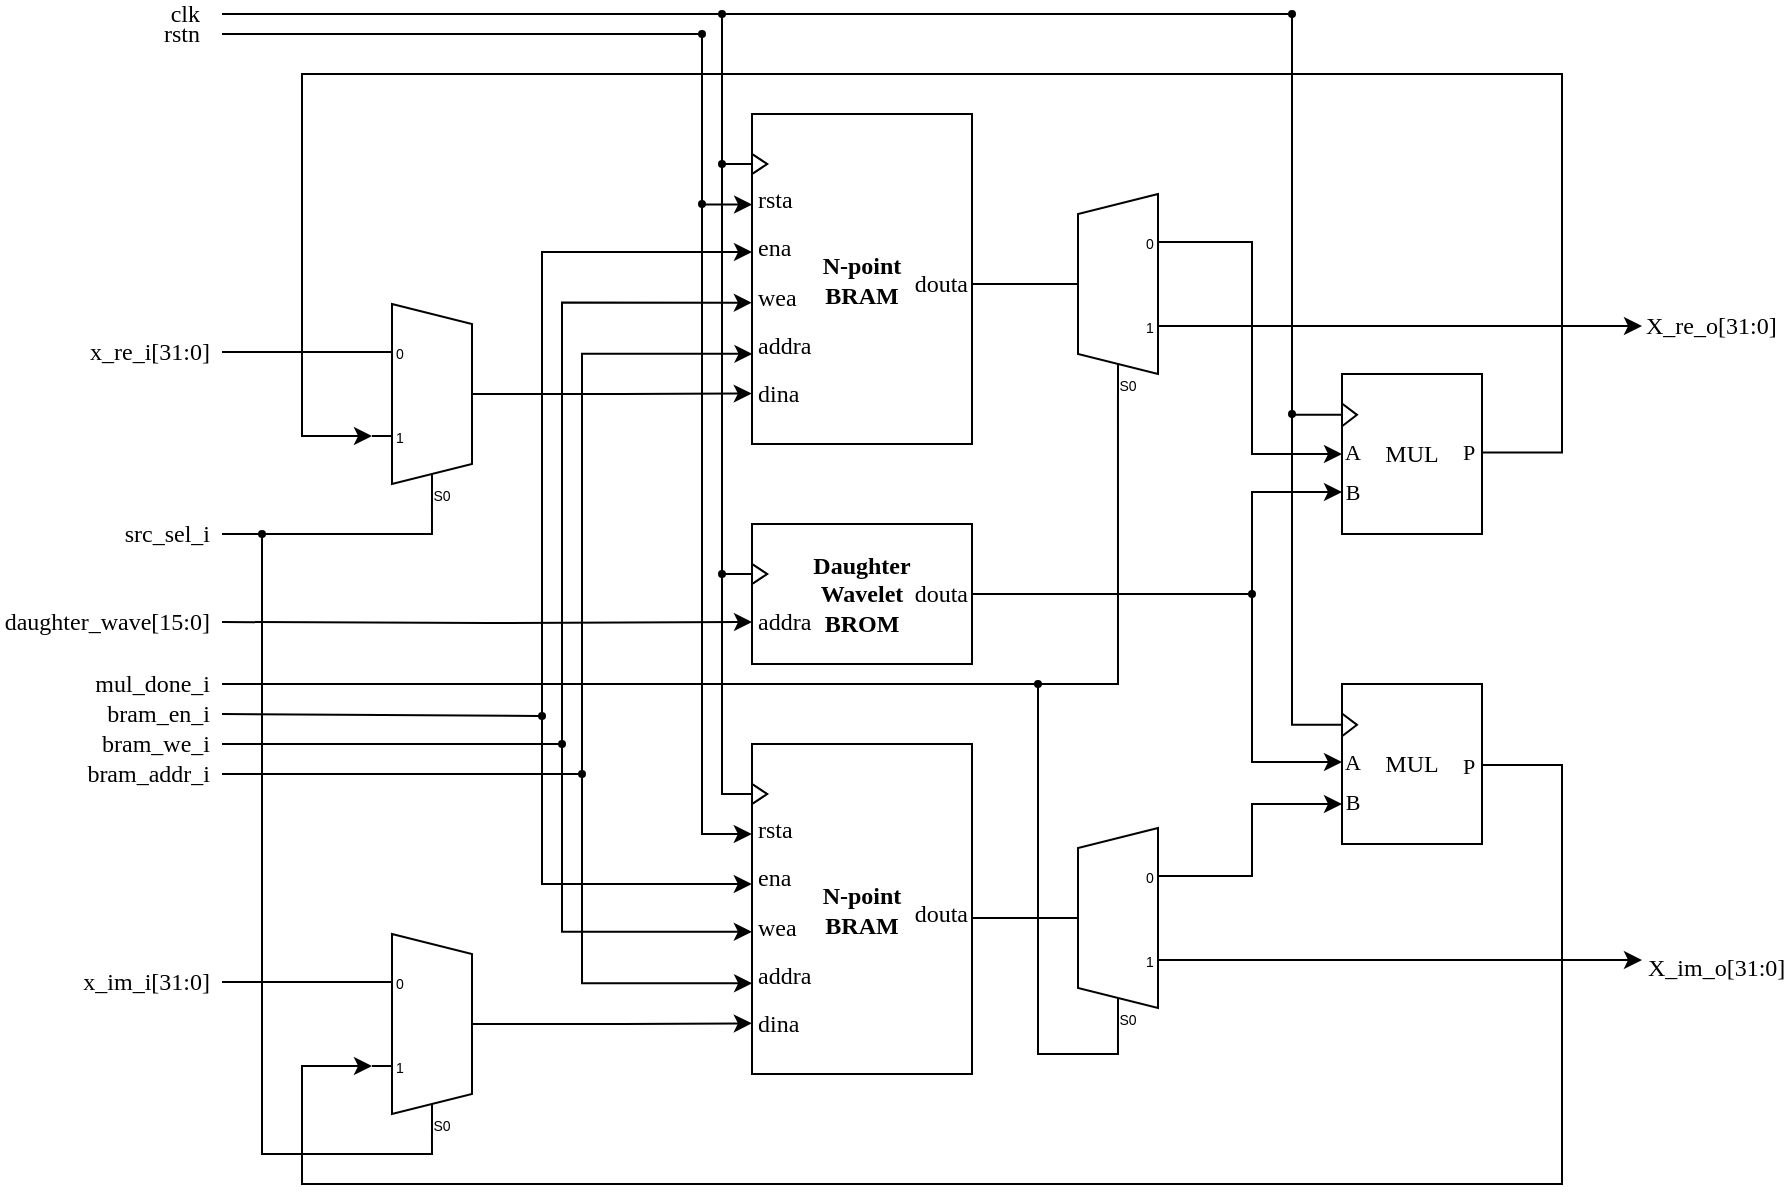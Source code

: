 <mxfile version="26.0.16">
  <diagram name="Page-1" id="Juiqj6YkxCS37qnOwY-p">
    <mxGraphModel dx="1247" dy="666" grid="1" gridSize="5" guides="1" tooltips="1" connect="1" arrows="1" fold="1" page="1" pageScale="1" pageWidth="850" pageHeight="1100" math="0" shadow="0">
      <root>
        <mxCell id="0" />
        <mxCell id="1" parent="0" />
        <mxCell id="n15t3PWzXRXZYpA_dQfd-8" value="&lt;div&gt;&lt;b&gt;Daughter&lt;/b&gt;&lt;/div&gt;&lt;div&gt;&lt;b&gt;Wavelet&lt;/b&gt;&lt;/div&gt;&lt;div&gt;&lt;b&gt;BROM&lt;/b&gt;&lt;/div&gt;" style="rounded=0;whiteSpace=wrap;html=1;fontFamily=NewsGotT;verticalAlign=middle;" vertex="1" parent="1">
          <mxGeometry x="365" y="295" width="110" height="70" as="geometry" />
        </mxCell>
        <mxCell id="6dm7ZZ2Ce49l9A71G7zG-26" value="rsta" style="text;html=1;align=left;verticalAlign=middle;resizable=0;points=[];autosize=1;strokeColor=none;fillColor=none;spacing=0;fontFamily=NewsGotT;spacingLeft=3;spacingRight=-10;spacingBottom=-2;spacingTop=-2;" parent="1" vertex="1">
          <mxGeometry x="370" y="128" width="25" height="20" as="geometry" />
        </mxCell>
        <mxCell id="6dm7ZZ2Ce49l9A71G7zG-27" value="" style="triangle;whiteSpace=wrap;html=1;fontFamily=NewsGotT;movable=1;resizable=1;rotatable=1;deletable=1;editable=1;locked=0;connectable=1;container=0;points=[];" parent="1" vertex="1">
          <mxGeometry x="370" y="115" width="7.5" height="10" as="geometry" />
        </mxCell>
        <mxCell id="6dm7ZZ2Ce49l9A71G7zG-28" value="ena" style="text;html=1;align=left;verticalAlign=middle;resizable=0;points=[];autosize=1;strokeColor=none;fillColor=none;spacing=0;fontFamily=NewsGotT;spacingLeft=3;spacingRight=-10;spacingBottom=-2;spacingTop=-2;" parent="1" vertex="1">
          <mxGeometry x="370" y="152" width="20" height="20" as="geometry" />
        </mxCell>
        <mxCell id="6dm7ZZ2Ce49l9A71G7zG-29" value="wea" style="text;html=1;align=left;verticalAlign=middle;resizable=0;points=[];autosize=1;strokeColor=none;fillColor=none;spacing=0;fontFamily=NewsGotT;spacingLeft=3;spacingRight=-10;spacingBottom=-2;spacingTop=-2;" parent="1" vertex="1">
          <mxGeometry x="370" y="177" width="25" height="20" as="geometry" />
        </mxCell>
        <mxCell id="6dm7ZZ2Ce49l9A71G7zG-30" value="addra" style="text;html=1;align=left;verticalAlign=middle;resizable=0;points=[];autosize=1;strokeColor=none;fillColor=none;fontFamily=NewsGotT;fontSize=12;fontColor=default;spacing=0;spacingLeft=3;spacingRight=-10;spacingBottom=-2;spacingTop=-2;" parent="1" vertex="1">
          <mxGeometry x="370" y="201" width="30" height="20" as="geometry" />
        </mxCell>
        <mxCell id="6dm7ZZ2Ce49l9A71G7zG-31" value="dina" style="text;html=1;align=left;verticalAlign=middle;resizable=0;points=[];autosize=1;strokeColor=none;fillColor=none;fontFamily=NewsGotT;fontSize=12;fontColor=default;spacing=0;spacingLeft=3;spacingRight=-10;spacingBottom=-2;spacingTop=-2;" parent="1" vertex="1">
          <mxGeometry x="370" y="225" width="25" height="20" as="geometry" />
        </mxCell>
        <mxCell id="6dm7ZZ2Ce49l9A71G7zG-32" value="" style="triangle;whiteSpace=wrap;html=1;fontFamily=NewsGotT;movable=1;resizable=1;rotatable=1;deletable=1;editable=1;locked=0;connectable=1;container=0;points=[[0,0.5,0,0,0]];" parent="1" vertex="1">
          <mxGeometry x="370" y="115" width="7.5" height="10" as="geometry" />
        </mxCell>
        <mxCell id="6dm7ZZ2Ce49l9A71G7zG-46" value="x_re_i[31:0]" style="edgeStyle=orthogonalEdgeStyle;rounded=0;orthogonalLoop=1;jettySize=auto;html=1;entryX=0;entryY=0.21;entryDx=0;entryDy=3;entryPerimeter=0;endArrow=none;endFill=0;align=right;fontSize=12;fontFamily=NewsGotT;" parent="1" target="6dm7ZZ2Ce49l9A71G7zG-1" edge="1">
          <mxGeometry x="-1" y="5" relative="1" as="geometry">
            <mxPoint x="100" y="209" as="sourcePoint" />
            <Array as="points">
              <mxPoint x="138" y="209" />
            </Array>
            <mxPoint x="-5" y="5" as="offset" />
          </mxGeometry>
        </mxCell>
        <mxCell id="6dm7ZZ2Ce49l9A71G7zG-155" value="src_sel_i" style="edgeStyle=orthogonalEdgeStyle;rounded=0;orthogonalLoop=1;jettySize=auto;html=1;exitX=0.333;exitY=1;exitDx=10;exitDy=0;exitPerimeter=0;entryX=0.333;entryY=1;entryDx=10;entryDy=0;entryPerimeter=0;endArrow=none;endFill=0;align=right;fontFamily=NewsGotT;fontSize=12;" parent="1" target="6dm7ZZ2Ce49l9A71G7zG-1" edge="1">
          <mxGeometry x="-1" y="-5" relative="1" as="geometry">
            <mxPoint x="100" y="300" as="sourcePoint" />
            <Array as="points">
              <mxPoint x="205" y="300" />
            </Array>
            <mxPoint x="-5" y="-5" as="offset" />
          </mxGeometry>
        </mxCell>
        <mxCell id="6dm7ZZ2Ce49l9A71G7zG-1" value="" style="shadow=0;dashed=0;align=center;html=1;strokeWidth=1;shape=mxgraph.electrical.abstract.mux2;whiteSpace=wrap;fontFamily=NewsGotT;fontSize=14;" parent="1" vertex="1">
          <mxGeometry x="175" y="185" width="60" height="100" as="geometry" />
        </mxCell>
        <mxCell id="6dm7ZZ2Ce49l9A71G7zG-2" value="&lt;b&gt;N-point&lt;br&gt;BRAM&lt;/b&gt;" style="rounded=0;whiteSpace=wrap;html=1;fontFamily=NewsGotT;verticalAlign=middle;" parent="1" vertex="1">
          <mxGeometry x="365" y="90" width="110" height="165" as="geometry" />
        </mxCell>
        <mxCell id="6dm7ZZ2Ce49l9A71G7zG-3" value="rsta" style="text;html=1;align=left;verticalAlign=middle;resizable=0;points=[];autosize=1;strokeColor=none;fillColor=none;spacing=0;fontFamily=NewsGotT;spacingLeft=3;spacingRight=-10;spacingBottom=-2;spacingTop=-2;" parent="1" vertex="1">
          <mxGeometry x="365" y="123" width="25" height="20" as="geometry" />
        </mxCell>
        <mxCell id="6dm7ZZ2Ce49l9A71G7zG-4" value="" style="triangle;whiteSpace=wrap;html=1;fontFamily=NewsGotT;movable=1;resizable=1;rotatable=1;deletable=1;editable=1;locked=0;connectable=1;container=0;points=[];" parent="1" vertex="1">
          <mxGeometry x="365" y="110" width="7.5" height="10" as="geometry" />
        </mxCell>
        <mxCell id="6dm7ZZ2Ce49l9A71G7zG-5" value="ena" style="text;html=1;align=left;verticalAlign=middle;resizable=0;points=[];autosize=1;strokeColor=none;fillColor=none;spacing=0;fontFamily=NewsGotT;spacingLeft=3;spacingRight=-10;spacingBottom=-2;spacingTop=-2;" parent="1" vertex="1">
          <mxGeometry x="365" y="147" width="20" height="20" as="geometry" />
        </mxCell>
        <mxCell id="6dm7ZZ2Ce49l9A71G7zG-6" value="wea" style="text;html=1;align=left;verticalAlign=middle;resizable=0;points=[];autosize=1;strokeColor=none;fillColor=none;spacing=0;fontFamily=NewsGotT;spacingLeft=3;spacingRight=-10;spacingBottom=-2;spacingTop=-2;" parent="1" vertex="1">
          <mxGeometry x="365" y="172" width="25" height="20" as="geometry" />
        </mxCell>
        <mxCell id="6dm7ZZ2Ce49l9A71G7zG-7" value="addra" style="text;html=1;align=left;verticalAlign=middle;resizable=0;points=[];autosize=1;strokeColor=none;fillColor=none;fontFamily=NewsGotT;fontSize=12;fontColor=default;spacing=0;spacingLeft=3;spacingRight=-10;spacingBottom=-2;spacingTop=-2;" parent="1" vertex="1">
          <mxGeometry x="365" y="196" width="30" height="20" as="geometry" />
        </mxCell>
        <mxCell id="6dm7ZZ2Ce49l9A71G7zG-8" value="dina" style="text;html=1;align=left;verticalAlign=middle;resizable=0;points=[];autosize=1;strokeColor=none;fillColor=none;fontFamily=NewsGotT;fontSize=12;fontColor=default;spacing=0;spacingLeft=3;spacingRight=-10;spacingBottom=-2;spacingTop=-2;" parent="1" vertex="1">
          <mxGeometry x="365" y="220" width="25" height="20" as="geometry" />
        </mxCell>
        <mxCell id="6dm7ZZ2Ce49l9A71G7zG-9" value="" style="triangle;whiteSpace=wrap;html=1;fontFamily=NewsGotT;movable=1;resizable=1;rotatable=1;deletable=1;editable=1;locked=0;connectable=1;container=0;points=[[0,0.5,0,0,0]];" parent="1" vertex="1">
          <mxGeometry x="365" y="110" width="7.5" height="10" as="geometry" />
        </mxCell>
        <mxCell id="6dm7ZZ2Ce49l9A71G7zG-11" value="douta" style="text;html=1;align=right;verticalAlign=middle;resizable=0;points=[];autosize=1;strokeColor=none;fillColor=none;fontFamily=NewsGotT;fontSize=12;fontColor=default;spacing=0;spacingRight=3;spacingLeft=-9;spacingBottom=-2;spacingTop=-2;" parent="1" vertex="1">
          <mxGeometry x="445" y="165" width="30" height="20" as="geometry" />
        </mxCell>
        <mxCell id="6dm7ZZ2Ce49l9A71G7zG-19" value="clk" style="endArrow=none;html=1;rounded=0;align=right;fontFamily=NewsGotT;fontSize=12;" parent="1" edge="1">
          <mxGeometry x="-1" y="-10" width="50" height="50" relative="1" as="geometry">
            <mxPoint x="100" y="40" as="sourcePoint" />
            <mxPoint x="635" y="40" as="targetPoint" />
            <mxPoint x="-10" y="-10" as="offset" />
          </mxGeometry>
        </mxCell>
        <mxCell id="6dm7ZZ2Ce49l9A71G7zG-20" value="rstn" style="endArrow=none;html=1;rounded=0;align=right;labelBackgroundColor=none;fontFamily=NewsGotT;fontSize=12;" parent="1" edge="1">
          <mxGeometry x="-1" y="-10" width="50" height="50" relative="1" as="geometry">
            <mxPoint x="100" y="50" as="sourcePoint" />
            <mxPoint x="340" y="50" as="targetPoint" />
            <mxPoint x="-10" y="-10" as="offset" />
          </mxGeometry>
        </mxCell>
        <mxCell id="6dm7ZZ2Ce49l9A71G7zG-21" value="" style="endArrow=none;html=1;rounded=0;entryX=0;entryY=0.5;entryDx=0;entryDy=0;entryPerimeter=0;edgeStyle=orthogonalEdgeStyle;startArrow=oval;startFill=1;startSize=3;fontFamily=NewsGotT;" parent="1" target="6dm7ZZ2Ce49l9A71G7zG-9" edge="1">
          <mxGeometry width="50" height="50" relative="1" as="geometry">
            <mxPoint x="350" y="40" as="sourcePoint" />
            <mxPoint x="345" y="120" as="targetPoint" />
            <Array as="points">
              <mxPoint x="350" y="40" />
              <mxPoint x="350" y="115" />
            </Array>
          </mxGeometry>
        </mxCell>
        <mxCell id="6dm7ZZ2Ce49l9A71G7zG-23" value="" style="endArrow=classic;html=1;rounded=0;edgeStyle=orthogonalEdgeStyle;startArrow=oval;startFill=1;startSize=3;entryX=0.002;entryY=0.612;entryDx=0;entryDy=0;entryPerimeter=0;endFill=1;fontFamily=NewsGotT;" parent="1" target="6dm7ZZ2Ce49l9A71G7zG-3" edge="1">
          <mxGeometry width="50" height="50" relative="1" as="geometry">
            <mxPoint x="340" y="50" as="sourcePoint" />
            <mxPoint x="365" y="134" as="targetPoint" />
            <Array as="points">
              <mxPoint x="340" y="50" />
              <mxPoint x="340" y="135" />
            </Array>
          </mxGeometry>
        </mxCell>
        <mxCell id="6dm7ZZ2Ce49l9A71G7zG-42" style="edgeStyle=orthogonalEdgeStyle;rounded=0;orthogonalLoop=1;jettySize=auto;html=1;exitX=1;exitY=0.5;exitDx=0;exitDy=-5;exitPerimeter=0;entryX=-0.005;entryY=0.489;entryDx=0;entryDy=0;entryPerimeter=0;fontFamily=NewsGotT;" parent="1" source="6dm7ZZ2Ce49l9A71G7zG-1" target="6dm7ZZ2Ce49l9A71G7zG-8" edge="1">
          <mxGeometry relative="1" as="geometry" />
        </mxCell>
        <mxCell id="6dm7ZZ2Ce49l9A71G7zG-44" value="" style="shadow=0;dashed=0;align=center;html=1;strokeWidth=1;shape=mxgraph.electrical.abstract.mux2;operation=demux;whiteSpace=wrap;fontFamily=NewsGotT;fontSize=14;" parent="1" vertex="1">
          <mxGeometry x="518" y="130" width="60" height="100" as="geometry" />
        </mxCell>
        <mxCell id="6dm7ZZ2Ce49l9A71G7zG-45" style="edgeStyle=orthogonalEdgeStyle;rounded=0;orthogonalLoop=1;jettySize=auto;html=1;entryX=0;entryY=0.45;entryDx=0;entryDy=0;entryPerimeter=0;endArrow=none;endFill=0;fontFamily=NewsGotT;" parent="1" source="6dm7ZZ2Ce49l9A71G7zG-11" target="6dm7ZZ2Ce49l9A71G7zG-44" edge="1">
          <mxGeometry relative="1" as="geometry" />
        </mxCell>
        <mxCell id="6dm7ZZ2Ce49l9A71G7zG-47" value="rsta" style="text;html=1;align=left;verticalAlign=middle;resizable=0;points=[];autosize=1;strokeColor=none;fillColor=none;spacing=0;fontFamily=NewsGotT;spacingLeft=3;spacingRight=-10;spacingBottom=-2;spacingTop=-2;" parent="1" vertex="1">
          <mxGeometry x="370" y="443" width="25" height="20" as="geometry" />
        </mxCell>
        <mxCell id="6dm7ZZ2Ce49l9A71G7zG-48" value="" style="triangle;whiteSpace=wrap;html=1;fontFamily=NewsGotT;movable=1;resizable=1;rotatable=1;deletable=1;editable=1;locked=0;connectable=1;container=0;points=[];" parent="1" vertex="1">
          <mxGeometry x="370" y="430" width="7.5" height="10" as="geometry" />
        </mxCell>
        <mxCell id="6dm7ZZ2Ce49l9A71G7zG-49" value="ena" style="text;html=1;align=left;verticalAlign=middle;resizable=0;points=[];autosize=1;strokeColor=none;fillColor=none;spacing=0;fontFamily=NewsGotT;spacingLeft=3;spacingRight=-10;spacingBottom=-2;spacingTop=-2;" parent="1" vertex="1">
          <mxGeometry x="370" y="467" width="20" height="20" as="geometry" />
        </mxCell>
        <mxCell id="6dm7ZZ2Ce49l9A71G7zG-50" value="wea" style="text;html=1;align=left;verticalAlign=middle;resizable=0;points=[];autosize=1;strokeColor=none;fillColor=none;spacing=0;fontFamily=NewsGotT;spacingLeft=3;spacingRight=-10;spacingBottom=-2;spacingTop=-2;" parent="1" vertex="1">
          <mxGeometry x="370" y="492" width="25" height="20" as="geometry" />
        </mxCell>
        <mxCell id="6dm7ZZ2Ce49l9A71G7zG-51" value="addra" style="text;html=1;align=left;verticalAlign=middle;resizable=0;points=[];autosize=1;strokeColor=none;fillColor=none;fontFamily=NewsGotT;fontSize=12;fontColor=default;spacing=0;spacingLeft=3;spacingRight=-10;spacingBottom=-2;spacingTop=-2;" parent="1" vertex="1">
          <mxGeometry x="370" y="516" width="30" height="20" as="geometry" />
        </mxCell>
        <mxCell id="6dm7ZZ2Ce49l9A71G7zG-52" value="dina" style="text;html=1;align=left;verticalAlign=middle;resizable=0;points=[];autosize=1;strokeColor=none;fillColor=none;fontFamily=NewsGotT;fontSize=12;fontColor=default;spacing=0;spacingLeft=3;spacingRight=-10;spacingBottom=-2;spacingTop=-2;" parent="1" vertex="1">
          <mxGeometry x="370" y="540" width="25" height="20" as="geometry" />
        </mxCell>
        <mxCell id="6dm7ZZ2Ce49l9A71G7zG-53" value="" style="triangle;whiteSpace=wrap;html=1;fontFamily=NewsGotT;movable=1;resizable=1;rotatable=1;deletable=1;editable=1;locked=0;connectable=1;container=0;points=[[0,0.5,0,0,0]];" parent="1" vertex="1">
          <mxGeometry x="370" y="430" width="7.5" height="10" as="geometry" />
        </mxCell>
        <mxCell id="6dm7ZZ2Ce49l9A71G7zG-60" value="&lt;b&gt;N-point&lt;br&gt;BRAM&lt;/b&gt;" style="rounded=0;whiteSpace=wrap;html=1;fontFamily=NewsGotT;verticalAlign=middle;" parent="1" vertex="1">
          <mxGeometry x="365" y="405" width="110" height="165" as="geometry" />
        </mxCell>
        <mxCell id="6dm7ZZ2Ce49l9A71G7zG-61" value="rsta" style="text;html=1;align=left;verticalAlign=middle;resizable=0;points=[];autosize=1;strokeColor=none;fillColor=none;spacing=0;fontFamily=NewsGotT;spacingLeft=3;spacingRight=-10;spacingBottom=-2;spacingTop=-2;" parent="1" vertex="1">
          <mxGeometry x="365" y="438" width="25" height="20" as="geometry" />
        </mxCell>
        <mxCell id="6dm7ZZ2Ce49l9A71G7zG-62" value="" style="triangle;whiteSpace=wrap;html=1;fontFamily=NewsGotT;movable=1;resizable=1;rotatable=1;deletable=1;editable=1;locked=0;connectable=1;container=0;points=[];" parent="1" vertex="1">
          <mxGeometry x="365" y="425" width="7.5" height="10" as="geometry" />
        </mxCell>
        <mxCell id="6dm7ZZ2Ce49l9A71G7zG-63" value="ena" style="text;html=1;align=left;verticalAlign=middle;resizable=0;points=[];autosize=1;strokeColor=none;fillColor=none;spacing=0;fontFamily=NewsGotT;spacingLeft=3;spacingRight=-10;spacingBottom=-2;spacingTop=-2;" parent="1" vertex="1">
          <mxGeometry x="365" y="462" width="20" height="20" as="geometry" />
        </mxCell>
        <mxCell id="6dm7ZZ2Ce49l9A71G7zG-64" value="wea" style="text;html=1;align=left;verticalAlign=middle;resizable=0;points=[];autosize=1;strokeColor=none;fillColor=none;spacing=0;fontFamily=NewsGotT;spacingLeft=3;spacingRight=-10;spacingBottom=-2;spacingTop=-2;" parent="1" vertex="1">
          <mxGeometry x="365" y="487" width="25" height="20" as="geometry" />
        </mxCell>
        <mxCell id="6dm7ZZ2Ce49l9A71G7zG-65" value="addra" style="text;html=1;align=left;verticalAlign=middle;resizable=0;points=[];autosize=1;strokeColor=none;fillColor=none;fontFamily=NewsGotT;fontSize=12;fontColor=default;spacing=0;spacingLeft=3;spacingRight=-10;spacingBottom=-2;spacingTop=-2;" parent="1" vertex="1">
          <mxGeometry x="365" y="511" width="30" height="20" as="geometry" />
        </mxCell>
        <mxCell id="6dm7ZZ2Ce49l9A71G7zG-66" value="dina" style="text;html=1;align=left;verticalAlign=middle;resizable=0;points=[];autosize=1;strokeColor=none;fillColor=none;fontFamily=NewsGotT;fontSize=12;fontColor=default;spacing=0;spacingLeft=3;spacingRight=-10;spacingBottom=-2;spacingTop=-2;" parent="1" vertex="1">
          <mxGeometry x="365" y="535" width="25" height="20" as="geometry" />
        </mxCell>
        <mxCell id="6dm7ZZ2Ce49l9A71G7zG-67" value="" style="triangle;whiteSpace=wrap;html=1;fontFamily=NewsGotT;movable=1;resizable=1;rotatable=1;deletable=1;editable=1;locked=0;connectable=1;container=0;points=[[0,0.5,0,0,0]];" parent="1" vertex="1">
          <mxGeometry x="365" y="425" width="7.5" height="10" as="geometry" />
        </mxCell>
        <mxCell id="6dm7ZZ2Ce49l9A71G7zG-68" value="douta" style="text;html=1;align=right;verticalAlign=middle;resizable=0;points=[];autosize=1;strokeColor=none;fillColor=none;fontFamily=NewsGotT;fontSize=12;fontColor=default;spacing=0;spacingRight=3;spacingLeft=-9;spacingBottom=-2;spacingTop=-2;" parent="1" vertex="1">
          <mxGeometry x="445" y="480" width="30" height="20" as="geometry" />
        </mxCell>
        <mxCell id="6dm7ZZ2Ce49l9A71G7zG-76" value="" style="endArrow=classic;html=1;rounded=0;edgeStyle=orthogonalEdgeStyle;startArrow=oval;startFill=1;startSize=3;entryX=-0.004;entryY=0.617;entryDx=0;entryDy=0;entryPerimeter=0;endFill=1;fontFamily=NewsGotT;" parent="1" target="6dm7ZZ2Ce49l9A71G7zG-61" edge="1">
          <mxGeometry width="50" height="50" relative="1" as="geometry">
            <mxPoint x="340" y="135" as="sourcePoint" />
            <mxPoint x="365" y="403.01" as="targetPoint" />
            <Array as="points">
              <mxPoint x="340" y="450" />
              <mxPoint x="365" y="450" />
            </Array>
          </mxGeometry>
        </mxCell>
        <mxCell id="6dm7ZZ2Ce49l9A71G7zG-78" value="" style="endArrow=none;html=1;rounded=0;entryX=0;entryY=0.5;entryDx=0;entryDy=0;entryPerimeter=0;edgeStyle=orthogonalEdgeStyle;startArrow=oval;startFill=1;startSize=3;fontFamily=NewsGotT;" parent="1" target="6dm7ZZ2Ce49l9A71G7zG-67" edge="1">
          <mxGeometry width="50" height="50" relative="1" as="geometry">
            <mxPoint x="350" y="320" as="sourcePoint" />
            <mxPoint x="365" y="387" as="targetPoint" />
            <Array as="points">
              <mxPoint x="350" y="430" />
            </Array>
          </mxGeometry>
        </mxCell>
        <mxCell id="6dm7ZZ2Ce49l9A71G7zG-81" value="x_im_i[31:0]" style="edgeStyle=orthogonalEdgeStyle;rounded=0;orthogonalLoop=1;jettySize=auto;html=1;entryX=0;entryY=0.21;entryDx=0;entryDy=3;entryPerimeter=0;endArrow=none;endFill=0;align=right;fontSize=12;fontFamily=NewsGotT;" parent="1" target="6dm7ZZ2Ce49l9A71G7zG-82" edge="1">
          <mxGeometry x="-1" y="5" relative="1" as="geometry">
            <mxPoint x="100" y="524" as="sourcePoint" />
            <Array as="points">
              <mxPoint x="138" y="524" />
            </Array>
            <mxPoint x="-5" y="5" as="offset" />
          </mxGeometry>
        </mxCell>
        <mxCell id="6dm7ZZ2Ce49l9A71G7zG-82" value="" style="shadow=0;dashed=0;align=center;html=1;strokeWidth=1;shape=mxgraph.electrical.abstract.mux2;whiteSpace=wrap;fontFamily=NewsGotT;fontSize=14;" parent="1" vertex="1">
          <mxGeometry x="175" y="500" width="60" height="100" as="geometry" />
        </mxCell>
        <mxCell id="6dm7ZZ2Ce49l9A71G7zG-83" style="edgeStyle=orthogonalEdgeStyle;rounded=0;orthogonalLoop=1;jettySize=auto;html=1;exitX=1;exitY=0.5;exitDx=0;exitDy=-5;exitPerimeter=0;entryX=-0.004;entryY=0.484;entryDx=0;entryDy=0;entryPerimeter=0;fontFamily=NewsGotT;" parent="1" source="6dm7ZZ2Ce49l9A71G7zG-82" target="6dm7ZZ2Ce49l9A71G7zG-66" edge="1">
          <mxGeometry relative="1" as="geometry" />
        </mxCell>
        <mxCell id="6dm7ZZ2Ce49l9A71G7zG-118" value="X_im_o[31:0]" style="edgeStyle=orthogonalEdgeStyle;rounded=0;orthogonalLoop=1;jettySize=auto;html=1;exitX=1;exitY=0.63;exitDx=0;exitDy=3;exitPerimeter=0;align=left;fontFamily=NewsGotT;fontSize=12;" parent="1" source="6dm7ZZ2Ce49l9A71G7zG-84" edge="1">
          <mxGeometry x="1.0" y="-5" relative="1" as="geometry">
            <mxPoint x="810" y="513" as="targetPoint" />
            <Array as="points">
              <mxPoint x="810" y="513" />
            </Array>
            <mxPoint x="1" y="4" as="offset" />
          </mxGeometry>
        </mxCell>
        <mxCell id="6dm7ZZ2Ce49l9A71G7zG-84" value="" style="shadow=0;dashed=0;align=center;html=1;strokeWidth=1;shape=mxgraph.electrical.abstract.mux2;operation=demux;whiteSpace=wrap;fontFamily=NewsGotT;fontSize=14;" parent="1" vertex="1">
          <mxGeometry x="518" y="447" width="60" height="100" as="geometry" />
        </mxCell>
        <mxCell id="6dm7ZZ2Ce49l9A71G7zG-85" style="edgeStyle=orthogonalEdgeStyle;rounded=0;orthogonalLoop=1;jettySize=auto;html=1;entryX=0;entryY=0.45;entryDx=0;entryDy=0;entryPerimeter=0;endArrow=none;endFill=0;fontFamily=NewsGotT;" parent="1" target="6dm7ZZ2Ce49l9A71G7zG-84" edge="1">
          <mxGeometry relative="1" as="geometry">
            <mxPoint x="475" y="492" as="sourcePoint" />
            <Array as="points">
              <mxPoint x="475" y="492" />
            </Array>
          </mxGeometry>
        </mxCell>
        <mxCell id="6dm7ZZ2Ce49l9A71G7zG-124" style="edgeStyle=orthogonalEdgeStyle;rounded=0;orthogonalLoop=1;jettySize=auto;html=1;exitX=1;exitY=0.21;exitDx=0;exitDy=3;exitPerimeter=0;fontFamily=NewsGotT;" parent="1" source="6dm7ZZ2Ce49l9A71G7zG-44" target="n15t3PWzXRXZYpA_dQfd-19" edge="1">
          <mxGeometry relative="1" as="geometry">
            <Array as="points">
              <mxPoint x="615" y="154" />
              <mxPoint x="615" y="260" />
            </Array>
            <mxPoint x="625" y="340" as="targetPoint" />
          </mxGeometry>
        </mxCell>
        <mxCell id="6dm7ZZ2Ce49l9A71G7zG-125" value="" style="endArrow=none;html=1;rounded=0;edgeStyle=orthogonalEdgeStyle;startArrow=oval;startFill=1;startSize=3;fontFamily=NewsGotT;entryX=0;entryY=0.5;entryDx=0;entryDy=0;entryPerimeter=0;" parent="1" target="n15t3PWzXRXZYpA_dQfd-23" edge="1">
          <mxGeometry width="50" height="50" relative="1" as="geometry">
            <mxPoint x="635" y="40" as="sourcePoint" />
            <mxPoint x="695" y="250" as="targetPoint" />
            <Array as="points">
              <mxPoint x="635" y="40" />
              <mxPoint x="635" y="240" />
            </Array>
          </mxGeometry>
        </mxCell>
        <mxCell id="6dm7ZZ2Ce49l9A71G7zG-128" style="edgeStyle=orthogonalEdgeStyle;rounded=0;orthogonalLoop=1;jettySize=auto;html=1;exitX=1;exitY=0.21;exitDx=0;exitDy=3;exitPerimeter=0;fontFamily=NewsGotT;" parent="1" source="6dm7ZZ2Ce49l9A71G7zG-84" target="n15t3PWzXRXZYpA_dQfd-42" edge="1">
          <mxGeometry relative="1" as="geometry">
            <Array as="points">
              <mxPoint x="615" y="471" />
              <mxPoint x="615" y="435" />
            </Array>
            <mxPoint x="693" y="425" as="targetPoint" />
          </mxGeometry>
        </mxCell>
        <mxCell id="6dm7ZZ2Ce49l9A71G7zG-130" style="edgeStyle=orthogonalEdgeStyle;rounded=0;orthogonalLoop=1;jettySize=auto;html=1;entryX=0;entryY=0.63;entryDx=0;entryDy=3;entryPerimeter=0;fontFamily=NewsGotT;" parent="1" source="n15t3PWzXRXZYpA_dQfd-21" target="6dm7ZZ2Ce49l9A71G7zG-1" edge="1">
          <mxGeometry relative="1" as="geometry">
            <mxPoint x="120" y="251" as="targetPoint" />
            <Array as="points">
              <mxPoint x="770" y="259" />
              <mxPoint x="770" y="70" />
              <mxPoint x="140" y="70" />
              <mxPoint x="140" y="251" />
            </Array>
            <mxPoint x="883" y="280" as="sourcePoint" />
          </mxGeometry>
        </mxCell>
        <mxCell id="6dm7ZZ2Ce49l9A71G7zG-132" style="edgeStyle=orthogonalEdgeStyle;rounded=0;orthogonalLoop=1;jettySize=auto;html=1;entryX=0;entryY=0.63;entryDx=0;entryDy=3;entryPerimeter=0;fontFamily=NewsGotT;" parent="1" source="n15t3PWzXRXZYpA_dQfd-44" target="6dm7ZZ2Ce49l9A71G7zG-82" edge="1">
          <mxGeometry relative="1" as="geometry">
            <mxPoint x="120" y="601.0" as="targetPoint" />
            <Array as="points">
              <mxPoint x="770" y="416" />
              <mxPoint x="770" y="625" />
              <mxPoint x="140" y="625" />
              <mxPoint x="140" y="566" />
            </Array>
            <mxPoint x="724.67" y="397.663" as="sourcePoint" />
          </mxGeometry>
        </mxCell>
        <mxCell id="6dm7ZZ2Ce49l9A71G7zG-135" value="bram_en_i" style="endArrow=oval;html=1;rounded=0;align=right;endFill=1;startSize=6;endSize=3;fontFamily=NewsGotT;fontSize=12;" parent="1" edge="1">
          <mxGeometry x="-1" y="-5" width="50" height="50" relative="1" as="geometry">
            <mxPoint x="100" y="390" as="sourcePoint" />
            <mxPoint x="260" y="391" as="targetPoint" />
            <mxPoint x="-5" y="-5" as="offset" />
          </mxGeometry>
        </mxCell>
        <mxCell id="6dm7ZZ2Ce49l9A71G7zG-137" value="" style="endArrow=classic;html=1;rounded=0;edgeStyle=orthogonalEdgeStyle;startArrow=none;startFill=0;startSize=3;entryX=-0.004;entryY=0.602;entryDx=0;entryDy=0;entryPerimeter=0;endFill=1;fontFamily=NewsGotT;" parent="1" target="6dm7ZZ2Ce49l9A71G7zG-63" edge="1">
          <mxGeometry width="50" height="50" relative="1" as="geometry">
            <mxPoint x="260" y="345" as="sourcePoint" />
            <mxPoint x="305" y="636" as="targetPoint" />
            <Array as="points">
              <mxPoint x="260" y="475" />
              <mxPoint x="365" y="475" />
            </Array>
          </mxGeometry>
        </mxCell>
        <mxCell id="6dm7ZZ2Ce49l9A71G7zG-138" value="" style="endArrow=classic;html=1;rounded=0;edgeStyle=orthogonalEdgeStyle;startArrow=none;startFill=0;startSize=3;entryX=0;entryY=0.6;entryDx=0;entryDy=0;entryPerimeter=0;endFill=1;fontFamily=NewsGotT;" parent="1" target="6dm7ZZ2Ce49l9A71G7zG-5" edge="1">
          <mxGeometry width="50" height="50" relative="1" as="geometry">
            <mxPoint x="260" y="345" as="sourcePoint" />
            <mxPoint x="365" y="509" as="targetPoint" />
            <Array as="points">
              <mxPoint x="260" y="159" />
            </Array>
          </mxGeometry>
        </mxCell>
        <mxCell id="6dm7ZZ2Ce49l9A71G7zG-139" value="bram_we_i" style="endArrow=oval;html=1;rounded=0;align=right;endFill=1;startSize=6;endSize=3;fontFamily=NewsGotT;fontSize=12;" parent="1" edge="1">
          <mxGeometry x="-1" y="-5" width="50" height="50" relative="1" as="geometry">
            <mxPoint x="100" y="405" as="sourcePoint" />
            <mxPoint x="270" y="405" as="targetPoint" />
            <mxPoint x="-5" y="-5" as="offset" />
          </mxGeometry>
        </mxCell>
        <mxCell id="6dm7ZZ2Ce49l9A71G7zG-140" value="" style="endArrow=classic;html=1;rounded=0;edgeStyle=orthogonalEdgeStyle;startArrow=none;startFill=0;startSize=3;entryX=-0.003;entryY=0.596;entryDx=0;entryDy=0;entryPerimeter=0;endFill=1;fontFamily=NewsGotT;" parent="1" target="6dm7ZZ2Ce49l9A71G7zG-64" edge="1">
          <mxGeometry width="50" height="50" relative="1" as="geometry">
            <mxPoint x="270" y="360" as="sourcePoint" />
            <mxPoint x="374.5" y="521.5" as="targetPoint" />
            <Array as="points">
              <mxPoint x="270" y="499" />
            </Array>
          </mxGeometry>
        </mxCell>
        <mxCell id="6dm7ZZ2Ce49l9A71G7zG-141" value="" style="endArrow=classic;html=1;rounded=0;edgeStyle=orthogonalEdgeStyle;startArrow=none;startFill=0;startSize=3;entryX=-0.003;entryY=0.617;entryDx=0;entryDy=0;entryPerimeter=0;endFill=1;fontFamily=NewsGotT;" parent="1" target="6dm7ZZ2Ce49l9A71G7zG-6" edge="1">
          <mxGeometry width="50" height="50" relative="1" as="geometry">
            <mxPoint x="270" y="360" as="sourcePoint" />
            <mxPoint x="374.5" y="171.5" as="targetPoint" />
            <Array as="points">
              <mxPoint x="270" y="184" />
            </Array>
          </mxGeometry>
        </mxCell>
        <mxCell id="6dm7ZZ2Ce49l9A71G7zG-142" value="bram_addr_i" style="endArrow=oval;html=1;rounded=0;align=right;endFill=1;startSize=6;endSize=3;fontFamily=NewsGotT;fontSize=12;" parent="1" edge="1">
          <mxGeometry x="-1" y="-5" width="50" height="50" relative="1" as="geometry">
            <mxPoint x="100" y="420" as="sourcePoint" />
            <mxPoint x="280" y="420" as="targetPoint" />
            <mxPoint x="-5" y="-5" as="offset" />
          </mxGeometry>
        </mxCell>
        <mxCell id="6dm7ZZ2Ce49l9A71G7zG-143" value="" style="endArrow=classic;html=1;rounded=0;edgeStyle=orthogonalEdgeStyle;startArrow=none;startFill=0;startSize=3;entryX=0.008;entryY=0.697;entryDx=0;entryDy=0;entryPerimeter=0;endFill=1;fontFamily=NewsGotT;" parent="1" target="6dm7ZZ2Ce49l9A71G7zG-7" edge="1">
          <mxGeometry width="50" height="50" relative="1" as="geometry">
            <mxPoint x="280" y="375" as="sourcePoint" />
            <mxPoint x="375.5" y="196" as="targetPoint" />
            <Array as="points">
              <mxPoint x="280" y="210" />
            </Array>
          </mxGeometry>
        </mxCell>
        <mxCell id="6dm7ZZ2Ce49l9A71G7zG-144" value="" style="endArrow=classic;html=1;rounded=0;edgeStyle=orthogonalEdgeStyle;startArrow=none;startFill=0;startSize=3;entryX=0.002;entryY=0.682;entryDx=0;entryDy=0;entryPerimeter=0;endFill=1;fontFamily=NewsGotT;" parent="1" target="6dm7ZZ2Ce49l9A71G7zG-65" edge="1">
          <mxGeometry width="50" height="50" relative="1" as="geometry">
            <mxPoint x="280" y="375" as="sourcePoint" />
            <mxPoint x="375.5" y="546" as="targetPoint" />
            <Array as="points">
              <mxPoint x="280" y="525" />
            </Array>
          </mxGeometry>
        </mxCell>
        <mxCell id="6dm7ZZ2Ce49l9A71G7zG-156" value="" style="endArrow=none;html=1;rounded=0;entryX=0.333;entryY=1;entryDx=10;entryDy=0;entryPerimeter=0;edgeStyle=orthogonalEdgeStyle;startArrow=oval;startFill=1;startSize=3;fontFamily=NewsGotT;" parent="1" target="6dm7ZZ2Ce49l9A71G7zG-82" edge="1">
          <mxGeometry width="50" height="50" relative="1" as="geometry">
            <mxPoint x="120" y="300" as="sourcePoint" />
            <mxPoint x="425" y="410" as="targetPoint" />
            <Array as="points">
              <mxPoint x="120" y="610" />
              <mxPoint x="205" y="610" />
            </Array>
          </mxGeometry>
        </mxCell>
        <mxCell id="6dm7ZZ2Ce49l9A71G7zG-158" value="" style="endArrow=none;html=1;rounded=0;entryX=0.333;entryY=1;entryDx=10;entryDy=0;entryPerimeter=0;edgeStyle=orthogonalEdgeStyle;startArrow=oval;startFill=1;startSize=3;fontFamily=NewsGotT;" parent="1" target="6dm7ZZ2Ce49l9A71G7zG-84" edge="1">
          <mxGeometry width="50" height="50" relative="1" as="geometry">
            <mxPoint x="508" y="375" as="sourcePoint" />
            <mxPoint x="593" y="745" as="targetPoint" />
            <Array as="points">
              <mxPoint x="508" y="560" />
              <mxPoint x="548" y="560" />
            </Array>
          </mxGeometry>
        </mxCell>
        <mxCell id="SpzvFuYvfNZIos579TfY-1" value="X_re_o[31:0]" style="rounded=0;orthogonalLoop=1;jettySize=auto;html=1;exitX=1;exitY=0.21;exitDx=0;exitDy=3;exitPerimeter=0;fontFamily=NewsGotT;align=left;fontSize=12;" parent="1" edge="1">
          <mxGeometry x="1" relative="1" as="geometry">
            <mxPoint x="810" y="196" as="targetPoint" />
            <mxPoint x="578" y="196" as="sourcePoint" />
            <mxPoint as="offset" />
          </mxGeometry>
        </mxCell>
        <mxCell id="n15t3PWzXRXZYpA_dQfd-10" value="" style="triangle;whiteSpace=wrap;html=1;fontFamily=NewsGotT;movable=1;resizable=1;rotatable=1;deletable=1;editable=1;locked=0;connectable=1;container=0;points=[];" vertex="1" parent="1">
          <mxGeometry x="365" y="315" width="7.5" height="10" as="geometry" />
        </mxCell>
        <UserObject label="daughter_wave[15:0]" id="n15t3PWzXRXZYpA_dQfd-33">
          <mxCell style="edgeStyle=orthogonalEdgeStyle;rounded=0;orthogonalLoop=1;jettySize=auto;html=1;align=right;fontFamily=NewsGotT;fontSize=12;" edge="1" parent="1" target="n15t3PWzXRXZYpA_dQfd-13">
            <mxGeometry x="-1" y="-5" relative="1" as="geometry">
              <mxPoint x="100" y="344" as="sourcePoint" />
              <mxPoint x="-5" y="-5" as="offset" />
            </mxGeometry>
          </mxCell>
        </UserObject>
        <mxCell id="n15t3PWzXRXZYpA_dQfd-13" value="addra" style="text;html=1;align=left;verticalAlign=middle;resizable=0;points=[];autosize=1;strokeColor=none;fillColor=none;fontFamily=NewsGotT;fontSize=12;fontColor=default;spacing=0;spacingLeft=3;spacingRight=-10;spacingBottom=-2;spacingTop=-2;" vertex="1" parent="1">
          <mxGeometry x="365" y="334" width="30" height="20" as="geometry" />
        </mxCell>
        <mxCell id="n15t3PWzXRXZYpA_dQfd-15" value="" style="triangle;whiteSpace=wrap;html=1;fontFamily=NewsGotT;movable=1;resizable=1;rotatable=1;deletable=1;editable=1;locked=0;connectable=1;container=0;points=[[0,0.5,0,0,0]];" vertex="1" parent="1">
          <mxGeometry x="365" y="315" width="7.5" height="10" as="geometry" />
        </mxCell>
        <mxCell id="n15t3PWzXRXZYpA_dQfd-34" style="edgeStyle=orthogonalEdgeStyle;rounded=0;orthogonalLoop=1;jettySize=auto;html=1;endArrow=oval;startFill=0;endFill=1;startSize=6;endSize=3;" edge="1" parent="1" source="n15t3PWzXRXZYpA_dQfd-16">
          <mxGeometry relative="1" as="geometry">
            <mxPoint x="615" y="330" as="targetPoint" />
          </mxGeometry>
        </mxCell>
        <mxCell id="n15t3PWzXRXZYpA_dQfd-16" value="douta" style="text;html=1;align=right;verticalAlign=middle;resizable=0;points=[];autosize=1;strokeColor=none;fillColor=none;fontFamily=NewsGotT;fontSize=12;fontColor=default;spacing=0;spacingRight=3;spacingLeft=-9;spacingBottom=-2;spacingTop=-2;" vertex="1" parent="1">
          <mxGeometry x="445" y="320" width="30" height="20" as="geometry" />
        </mxCell>
        <mxCell id="n15t3PWzXRXZYpA_dQfd-32" value="" style="endArrow=none;html=1;rounded=0;entryX=0;entryY=0.5;entryDx=0;entryDy=0;entryPerimeter=0;edgeStyle=orthogonalEdgeStyle;startArrow=oval;startFill=1;startSize=3;fontFamily=NewsGotT;" edge="1" parent="1" target="n15t3PWzXRXZYpA_dQfd-15">
          <mxGeometry width="50" height="50" relative="1" as="geometry">
            <mxPoint x="350" y="115" as="sourcePoint" />
            <mxPoint x="365" y="329" as="targetPoint" />
            <Array as="points">
              <mxPoint x="350" y="320" />
            </Array>
          </mxGeometry>
        </mxCell>
        <mxCell id="n15t3PWzXRXZYpA_dQfd-35" value="" style="endArrow=classic;html=1;rounded=0;edgeStyle=orthogonalEdgeStyle;startArrow=none;startFill=0;startSize=3;endFill=1;fontFamily=NewsGotT;" edge="1" parent="1" target="n15t3PWzXRXZYpA_dQfd-20">
          <mxGeometry width="50" height="50" relative="1" as="geometry">
            <mxPoint x="615" y="330" as="sourcePoint" />
            <mxPoint x="660" y="277.5" as="targetPoint" />
            <Array as="points">
              <mxPoint x="615" y="279" />
            </Array>
          </mxGeometry>
        </mxCell>
        <mxCell id="n15t3PWzXRXZYpA_dQfd-36" value="" style="endArrow=classic;html=1;rounded=0;edgeStyle=orthogonalEdgeStyle;startArrow=none;startFill=0;startSize=3;endFill=1;fontFamily=NewsGotT;" edge="1" parent="1" target="n15t3PWzXRXZYpA_dQfd-41">
          <mxGeometry width="50" height="50" relative="1" as="geometry">
            <mxPoint x="615" y="330" as="sourcePoint" />
            <mxPoint x="660" y="413.98" as="targetPoint" />
            <Array as="points">
              <mxPoint x="615" y="414" />
            </Array>
          </mxGeometry>
        </mxCell>
        <mxCell id="n15t3PWzXRXZYpA_dQfd-46" value="" style="endArrow=none;html=1;rounded=0;edgeStyle=orthogonalEdgeStyle;startArrow=oval;startFill=1;startSize=3;fontFamily=NewsGotT;entryX=0;entryY=0.5;entryDx=0;entryDy=0;entryPerimeter=0;" edge="1" parent="1" target="n15t3PWzXRXZYpA_dQfd-45">
          <mxGeometry width="50" height="50" relative="1" as="geometry">
            <mxPoint x="635" y="240" as="sourcePoint" />
            <mxPoint x="660" y="396" as="targetPoint" />
            <Array as="points">
              <mxPoint x="635" y="395" />
            </Array>
          </mxGeometry>
        </mxCell>
        <mxCell id="n15t3PWzXRXZYpA_dQfd-47" value="mul_done_i" style="edgeStyle=orthogonalEdgeStyle;rounded=0;orthogonalLoop=1;jettySize=auto;html=1;endArrow=none;endFill=0;align=right;startSize=6;endSize=4;fontFamily=NewsGotT;fontSize=12;entryX=0.333;entryY=1;entryDx=10;entryDy=0;entryPerimeter=0;" edge="1" parent="1" target="6dm7ZZ2Ce49l9A71G7zG-44">
          <mxGeometry x="-1" y="-5" relative="1" as="geometry">
            <mxPoint x="548" y="285" as="targetPoint" />
            <mxPoint x="100" y="375" as="sourcePoint" />
            <Array as="points">
              <mxPoint x="548" y="375" />
            </Array>
            <mxPoint x="-5" y="-5" as="offset" />
          </mxGeometry>
        </mxCell>
        <mxCell id="n15t3PWzXRXZYpA_dQfd-18" value="&lt;font&gt;MUL&lt;/font&gt;" style="rounded=0;whiteSpace=wrap;html=1;points=[[0,0.25,0,0,0],[0,0.5,0,0,0],[0,0.75,0,0,0],[1,0.3,0,0,0],[1,0.7,0,0,0]];fontFamily=NewsGotT;" vertex="1" parent="1">
          <mxGeometry x="660" y="220" width="70" height="80" as="geometry" />
        </mxCell>
        <mxCell id="n15t3PWzXRXZYpA_dQfd-19" value="A" style="text;html=1;align=center;verticalAlign=middle;resizable=0;points=[];autosize=1;strokeColor=none;fillColor=none;fontSize=11;spacing=-6;fontFamily=NewsGotT;" vertex="1" parent="1">
          <mxGeometry x="660" y="254.286" width="10" height="10" as="geometry" />
        </mxCell>
        <mxCell id="n15t3PWzXRXZYpA_dQfd-20" value="B" style="text;html=1;align=center;verticalAlign=middle;resizable=0;points=[];autosize=1;strokeColor=none;fillColor=none;fontSize=11;spacing=-6;fontFamily=NewsGotT;" vertex="1" parent="1">
          <mxGeometry x="660" y="273.714" width="10" height="10" as="geometry" />
        </mxCell>
        <mxCell id="n15t3PWzXRXZYpA_dQfd-21" value="P" style="text;html=1;align=center;verticalAlign=middle;resizable=0;points=[];autosize=1;strokeColor=none;fillColor=none;fontSize=11;spacing=-6;fontFamily=NewsGotT;" vertex="1" parent="1">
          <mxGeometry x="718" y="251.783" width="10" height="15" as="geometry" />
        </mxCell>
        <mxCell id="n15t3PWzXRXZYpA_dQfd-23" value="" style="triangle;whiteSpace=wrap;html=1;fontFamily=NewsGotT;movable=1;resizable=1;rotatable=1;deletable=1;editable=1;locked=0;connectable=1;points=[[0,0.5,0,0,0]];" vertex="1" parent="1">
          <mxGeometry x="660" y="234.714" width="7.5" height="11.429" as="geometry" />
        </mxCell>
        <mxCell id="n15t3PWzXRXZYpA_dQfd-40" value="&lt;font&gt;MUL&lt;/font&gt;" style="rounded=0;whiteSpace=wrap;html=1;points=[[0,0.25,0,0,0],[0,0.5,0,0,0],[0,0.75,0,0,0],[1,0.3,0,0,0],[1,0.7,0,0,0]];fontFamily=NewsGotT;" vertex="1" parent="1">
          <mxGeometry x="660" y="375" width="70" height="80" as="geometry" />
        </mxCell>
        <mxCell id="n15t3PWzXRXZYpA_dQfd-41" value="A" style="text;html=1;align=center;verticalAlign=middle;resizable=0;points=[];autosize=1;strokeColor=none;fillColor=none;fontSize=11;spacing=-6;fontFamily=NewsGotT;" vertex="1" parent="1">
          <mxGeometry x="660" y="409.286" width="10" height="10" as="geometry" />
        </mxCell>
        <mxCell id="n15t3PWzXRXZYpA_dQfd-42" value="B" style="text;html=1;align=center;verticalAlign=middle;resizable=0;points=[];autosize=1;strokeColor=none;fillColor=none;fontSize=11;spacing=-6;fontFamily=NewsGotT;" vertex="1" parent="1">
          <mxGeometry x="660" y="428.714" width="10" height="10" as="geometry" />
        </mxCell>
        <mxCell id="n15t3PWzXRXZYpA_dQfd-44" value="P" style="text;html=1;align=center;verticalAlign=middle;resizable=0;points=[];autosize=1;strokeColor=none;fillColor=none;fontSize=11;spacing=-6;fontFamily=NewsGotT;" vertex="1" parent="1">
          <mxGeometry x="718" y="408.003" width="10" height="15" as="geometry" />
        </mxCell>
        <mxCell id="n15t3PWzXRXZYpA_dQfd-45" value="" style="triangle;whiteSpace=wrap;html=1;fontFamily=NewsGotT;movable=1;resizable=1;rotatable=1;deletable=1;editable=1;locked=0;connectable=1;points=[[0,0.5,0,0,0]];" vertex="1" parent="1">
          <mxGeometry x="660" y="389.714" width="7.5" height="11.429" as="geometry" />
        </mxCell>
      </root>
    </mxGraphModel>
  </diagram>
</mxfile>
